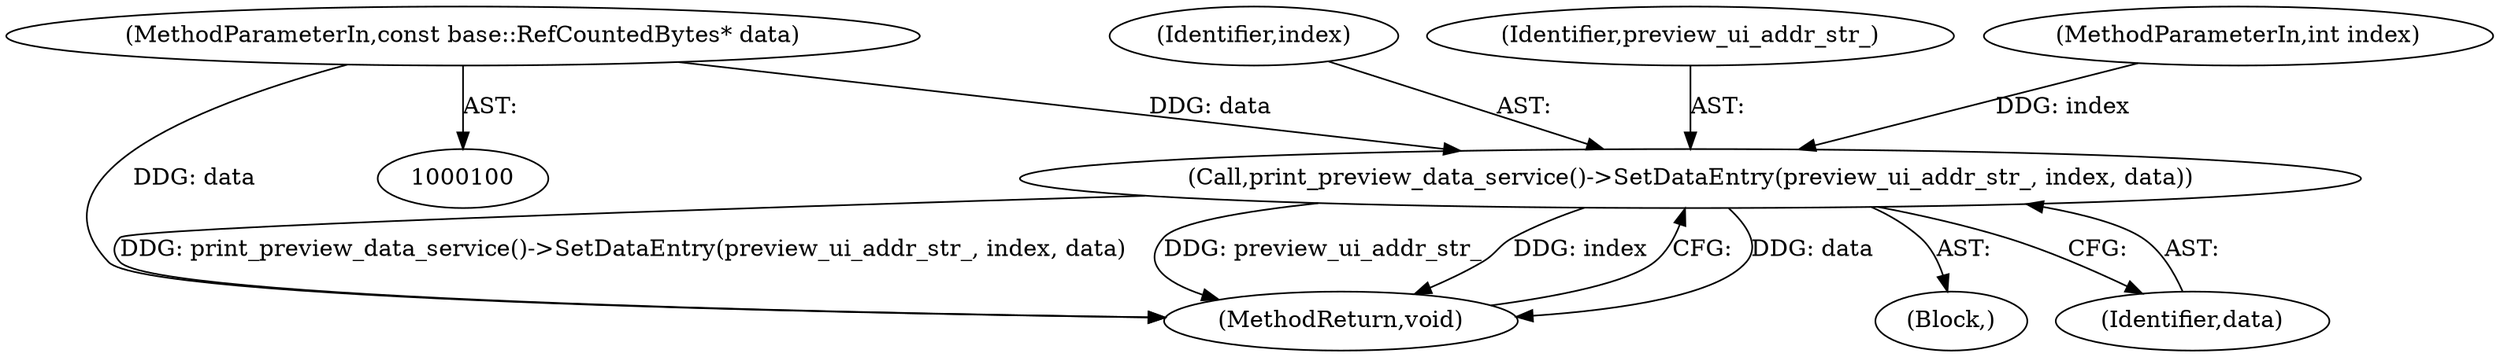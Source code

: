 digraph "1_Chrome_116d0963cadfbf55ef2ec3d13781987c4d80517a_23@pointer" {
"1000102" [label="(MethodParameterIn,const base::RefCountedBytes* data)"];
"1000104" [label="(Call,print_preview_data_service()->SetDataEntry(preview_ui_addr_str_, index, data))"];
"1000108" [label="(MethodReturn,void)"];
"1000104" [label="(Call,print_preview_data_service()->SetDataEntry(preview_ui_addr_str_, index, data))"];
"1000102" [label="(MethodParameterIn,const base::RefCountedBytes* data)"];
"1000106" [label="(Identifier,index)"];
"1000103" [label="(Block,)"];
"1000105" [label="(Identifier,preview_ui_addr_str_)"];
"1000107" [label="(Identifier,data)"];
"1000101" [label="(MethodParameterIn,int index)"];
"1000102" -> "1000100"  [label="AST: "];
"1000102" -> "1000108"  [label="DDG: data"];
"1000102" -> "1000104"  [label="DDG: data"];
"1000104" -> "1000103"  [label="AST: "];
"1000104" -> "1000107"  [label="CFG: "];
"1000105" -> "1000104"  [label="AST: "];
"1000106" -> "1000104"  [label="AST: "];
"1000107" -> "1000104"  [label="AST: "];
"1000108" -> "1000104"  [label="CFG: "];
"1000104" -> "1000108"  [label="DDG: data"];
"1000104" -> "1000108"  [label="DDG: print_preview_data_service()->SetDataEntry(preview_ui_addr_str_, index, data)"];
"1000104" -> "1000108"  [label="DDG: preview_ui_addr_str_"];
"1000104" -> "1000108"  [label="DDG: index"];
"1000101" -> "1000104"  [label="DDG: index"];
}
